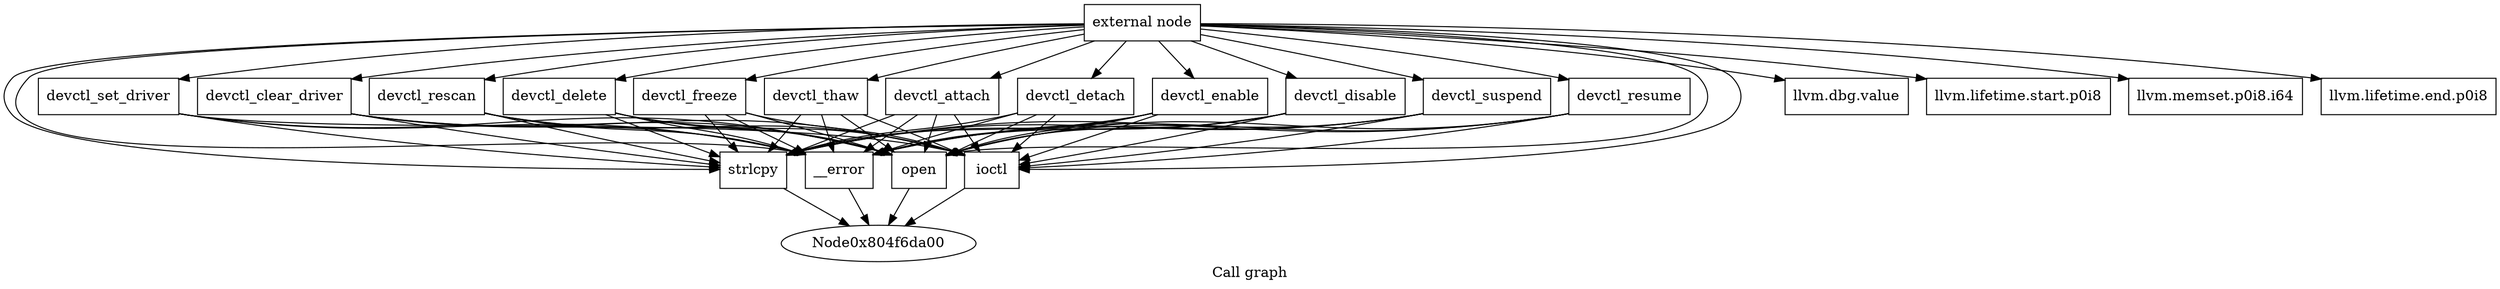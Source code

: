 digraph "Call graph" {
	label="Call graph";

	Node0x804f6d9d0 [shape=record,label="{external node}"];
	Node0x804f6d9d0 -> Node0x804f6da60;
	Node0x804f6d9d0 -> Node0x804f6dc40;
	Node0x804f6d9d0 -> Node0x804f6dca0;
	Node0x804f6d9d0 -> Node0x804f6dd00;
	Node0x804f6d9d0 -> Node0x804f6dac0;
	Node0x804f6d9d0 -> Node0x804f6db20;
	Node0x804f6d9d0 -> Node0x804f6db80;
	Node0x804f6d9d0 -> Node0x804f6dbe0;
	Node0x804f6d9d0 -> Node0x804f6dd60;
	Node0x804f6d9d0 -> Node0x804f6ddc0;
	Node0x804f6d9d0 -> Node0x804f6de20;
	Node0x804f6d9d0 -> Node0x804f6de80;
	Node0x804f6d9d0 -> Node0x804f6dee0;
	Node0x804f6d9d0 -> Node0x804f6df40;
	Node0x804f6d9d0 -> Node0x804f6dfa0;
	Node0x804f6d9d0 -> Node0x804f81000;
	Node0x804f6d9d0 -> Node0x804f81060;
	Node0x804f6d9d0 -> Node0x804f810c0;
	Node0x804f6d9d0 -> Node0x804f81120;
	Node0x804f6d9d0 -> Node0x804f81180;
	Node0x804f6da60 [shape=record,label="{devctl_attach}"];
	Node0x804f6da60 -> Node0x804f6dac0;
	Node0x804f6da60 -> Node0x804f6db20;
	Node0x804f6da60 -> Node0x804f6db80;
	Node0x804f6da60 -> Node0x804f6dbe0;
	Node0x804f6dc40 [shape=record,label="{llvm.dbg.value}"];
	Node0x804f6dca0 [shape=record,label="{llvm.lifetime.start.p0i8}"];
	Node0x804f6dd00 [shape=record,label="{llvm.memset.p0i8.i64}"];
	Node0x804f6dac0 [shape=record,label="{strlcpy}"];
	Node0x804f6dac0 -> Node0x804f6da00;
	Node0x804f6db20 [shape=record,label="{__error}"];
	Node0x804f6db20 -> Node0x804f6da00;
	Node0x804f6db80 [shape=record,label="{open}"];
	Node0x804f6db80 -> Node0x804f6da00;
	Node0x804f6dbe0 [shape=record,label="{ioctl}"];
	Node0x804f6dbe0 -> Node0x804f6da00;
	Node0x804f6dd60 [shape=record,label="{llvm.lifetime.end.p0i8}"];
	Node0x804f6ddc0 [shape=record,label="{devctl_detach}"];
	Node0x804f6ddc0 -> Node0x804f6dac0;
	Node0x804f6ddc0 -> Node0x804f6db20;
	Node0x804f6ddc0 -> Node0x804f6db80;
	Node0x804f6ddc0 -> Node0x804f6dbe0;
	Node0x804f6de20 [shape=record,label="{devctl_enable}"];
	Node0x804f6de20 -> Node0x804f6dac0;
	Node0x804f6de20 -> Node0x804f6db20;
	Node0x804f6de20 -> Node0x804f6db80;
	Node0x804f6de20 -> Node0x804f6dbe0;
	Node0x804f6de80 [shape=record,label="{devctl_disable}"];
	Node0x804f6de80 -> Node0x804f6dac0;
	Node0x804f6de80 -> Node0x804f6db20;
	Node0x804f6de80 -> Node0x804f6db80;
	Node0x804f6de80 -> Node0x804f6dbe0;
	Node0x804f6dee0 [shape=record,label="{devctl_suspend}"];
	Node0x804f6dee0 -> Node0x804f6dac0;
	Node0x804f6dee0 -> Node0x804f6db20;
	Node0x804f6dee0 -> Node0x804f6db80;
	Node0x804f6dee0 -> Node0x804f6dbe0;
	Node0x804f6df40 [shape=record,label="{devctl_resume}"];
	Node0x804f6df40 -> Node0x804f6dac0;
	Node0x804f6df40 -> Node0x804f6db20;
	Node0x804f6df40 -> Node0x804f6db80;
	Node0x804f6df40 -> Node0x804f6dbe0;
	Node0x804f6dfa0 [shape=record,label="{devctl_set_driver}"];
	Node0x804f6dfa0 -> Node0x804f6dac0;
	Node0x804f6dfa0 -> Node0x804f6db20;
	Node0x804f6dfa0 -> Node0x804f6db80;
	Node0x804f6dfa0 -> Node0x804f6dbe0;
	Node0x804f81000 [shape=record,label="{devctl_clear_driver}"];
	Node0x804f81000 -> Node0x804f6dac0;
	Node0x804f81000 -> Node0x804f6db20;
	Node0x804f81000 -> Node0x804f6db80;
	Node0x804f81000 -> Node0x804f6dbe0;
	Node0x804f81060 [shape=record,label="{devctl_rescan}"];
	Node0x804f81060 -> Node0x804f6dac0;
	Node0x804f81060 -> Node0x804f6db20;
	Node0x804f81060 -> Node0x804f6db80;
	Node0x804f81060 -> Node0x804f6dbe0;
	Node0x804f810c0 [shape=record,label="{devctl_delete}"];
	Node0x804f810c0 -> Node0x804f6dac0;
	Node0x804f810c0 -> Node0x804f6db20;
	Node0x804f810c0 -> Node0x804f6db80;
	Node0x804f810c0 -> Node0x804f6dbe0;
	Node0x804f81120 [shape=record,label="{devctl_freeze}"];
	Node0x804f81120 -> Node0x804f6dac0;
	Node0x804f81120 -> Node0x804f6db20;
	Node0x804f81120 -> Node0x804f6db80;
	Node0x804f81120 -> Node0x804f6dbe0;
	Node0x804f81180 [shape=record,label="{devctl_thaw}"];
	Node0x804f81180 -> Node0x804f6dac0;
	Node0x804f81180 -> Node0x804f6db20;
	Node0x804f81180 -> Node0x804f6db80;
	Node0x804f81180 -> Node0x804f6dbe0;
}

